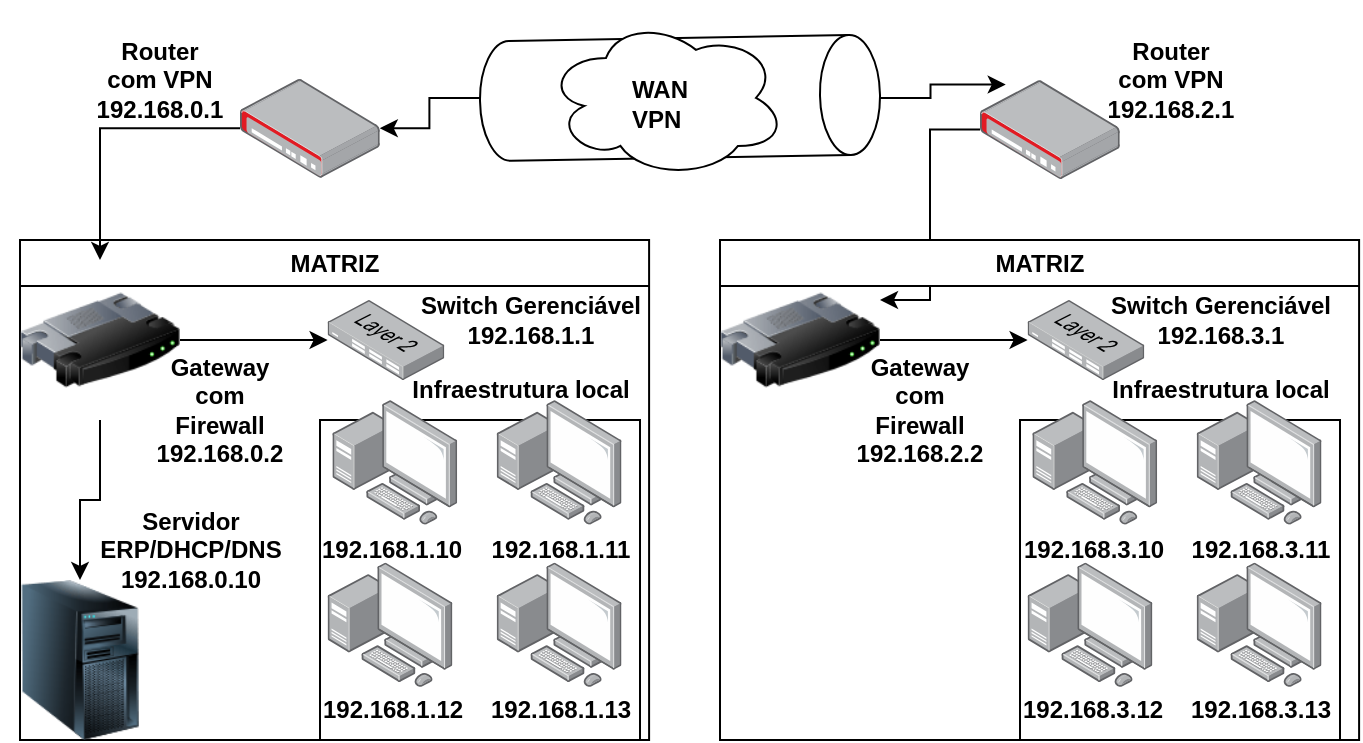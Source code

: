 <mxfile version="27.1.5">
  <diagram name="Página-1" id="674pMMSa583JY-ybLDzm">
    <mxGraphModel dx="983" dy="541" grid="1" gridSize="10" guides="1" tooltips="1" connect="1" arrows="1" fold="1" page="1" pageScale="1" pageWidth="827" pageHeight="1169" math="0" shadow="0">
      <root>
        <mxCell id="0" />
        <mxCell id="1" parent="0" />
        <mxCell id="TOnW8dSfMKB-zaHqt8ry-68" style="edgeStyle=orthogonalEdgeStyle;rounded=0;orthogonalLoop=1;jettySize=auto;html=1;" edge="1" parent="1" source="TOnW8dSfMKB-zaHqt8ry-4" target="TOnW8dSfMKB-zaHqt8ry-66">
          <mxGeometry relative="1" as="geometry" />
        </mxCell>
        <mxCell id="TOnW8dSfMKB-zaHqt8ry-4" value="" style="shape=cylinder3;whiteSpace=wrap;html=1;boundedLbl=1;backgroundOutline=1;size=15;rotation=89;" vertex="1" parent="1">
          <mxGeometry x="390" y="48.95" width="60" height="200" as="geometry" />
        </mxCell>
        <mxCell id="TOnW8dSfMKB-zaHqt8ry-8" value="" style="ellipse;shape=cloud;whiteSpace=wrap;html=1;" vertex="1" parent="1">
          <mxGeometry x="353" y="108.95" width="120" height="80" as="geometry" />
        </mxCell>
        <mxCell id="TOnW8dSfMKB-zaHqt8ry-9" value="&lt;b&gt;WAN&lt;br&gt;VPN&lt;/b&gt;" style="text;strokeColor=none;fillColor=none;align=left;verticalAlign=middle;spacingLeft=4;spacingRight=4;overflow=hidden;points=[[0,0.5],[1,0.5]];portConstraint=eastwest;rotatable=0;whiteSpace=wrap;html=1;" vertex="1" parent="1">
          <mxGeometry x="390" y="133.95" width="100" height="36.05" as="geometry" />
        </mxCell>
        <mxCell id="TOnW8dSfMKB-zaHqt8ry-18" value="MATRIZ" style="swimlane;whiteSpace=wrap;html=1;" vertex="1" parent="1">
          <mxGeometry x="90" y="220" width="314.55" height="250" as="geometry" />
        </mxCell>
        <mxCell id="TOnW8dSfMKB-zaHqt8ry-37" style="edgeStyle=orthogonalEdgeStyle;rounded=0;orthogonalLoop=1;jettySize=auto;html=1;" edge="1" parent="TOnW8dSfMKB-zaHqt8ry-18" source="TOnW8dSfMKB-zaHqt8ry-21" target="TOnW8dSfMKB-zaHqt8ry-23">
          <mxGeometry relative="1" as="geometry" />
        </mxCell>
        <mxCell id="TOnW8dSfMKB-zaHqt8ry-50" style="edgeStyle=orthogonalEdgeStyle;rounded=0;orthogonalLoop=1;jettySize=auto;html=1;entryX=0.5;entryY=0;entryDx=0;entryDy=0;" edge="1" parent="TOnW8dSfMKB-zaHqt8ry-18" source="TOnW8dSfMKB-zaHqt8ry-21" target="TOnW8dSfMKB-zaHqt8ry-44">
          <mxGeometry relative="1" as="geometry" />
        </mxCell>
        <mxCell id="TOnW8dSfMKB-zaHqt8ry-21" value="" style="image;html=1;image=img/lib/clip_art/networking/Router_128x128.png" vertex="1" parent="TOnW8dSfMKB-zaHqt8ry-18">
          <mxGeometry y="10" width="80" height="80" as="geometry" />
        </mxCell>
        <mxCell id="TOnW8dSfMKB-zaHqt8ry-23" value="" style="image;points=[];aspect=fixed;html=1;align=center;shadow=0;dashed=0;image=img/lib/allied_telesis/switch/Switch_24_port_L2.svg;" vertex="1" parent="TOnW8dSfMKB-zaHqt8ry-18">
          <mxGeometry x="153.8" y="30" width="58.35" height="40" as="geometry" />
        </mxCell>
        <mxCell id="TOnW8dSfMKB-zaHqt8ry-26" value="" style="whiteSpace=wrap;html=1;aspect=fixed;" vertex="1" parent="TOnW8dSfMKB-zaHqt8ry-18">
          <mxGeometry x="150" y="90" width="160" height="160" as="geometry" />
        </mxCell>
        <mxCell id="TOnW8dSfMKB-zaHqt8ry-44" value="" style="image;html=1;image=img/lib/clip_art/computers/Server_Tower_128x128.png" vertex="1" parent="TOnW8dSfMKB-zaHqt8ry-18">
          <mxGeometry x="-10" y="170" width="80" height="80" as="geometry" />
        </mxCell>
        <mxCell id="TOnW8dSfMKB-zaHqt8ry-48" value="&lt;b&gt;Gateway com Firewall&lt;br&gt;&lt;/b&gt;&lt;div&gt;&lt;b&gt;192.168.0.2&lt;/b&gt;&lt;/div&gt;" style="text;html=1;align=center;verticalAlign=middle;whiteSpace=wrap;rounded=0;" vertex="1" parent="TOnW8dSfMKB-zaHqt8ry-18">
          <mxGeometry x="70" y="70" width="60" height="30" as="geometry" />
        </mxCell>
        <mxCell id="TOnW8dSfMKB-zaHqt8ry-49" value="&lt;b&gt;Servidor &lt;br&gt;ERP/DHCP/DNS&lt;br&gt;192.168.0.10&lt;/b&gt;" style="text;html=1;align=center;verticalAlign=middle;resizable=0;points=[];autosize=1;strokeColor=none;fillColor=none;" vertex="1" parent="TOnW8dSfMKB-zaHqt8ry-18">
          <mxGeometry x="30" y="125.0" width="110" height="60" as="geometry" />
        </mxCell>
        <mxCell id="TOnW8dSfMKB-zaHqt8ry-51" value="&lt;b&gt;Switch Gerenciável&lt;br&gt;192.168.1.1&lt;/b&gt;" style="text;html=1;align=center;verticalAlign=middle;resizable=0;points=[];autosize=1;strokeColor=none;fillColor=none;" vertex="1" parent="TOnW8dSfMKB-zaHqt8ry-18">
          <mxGeometry x="189.55" y="20" width="130" height="40" as="geometry" />
        </mxCell>
        <mxCell id="TOnW8dSfMKB-zaHqt8ry-56" value="" style="image;points=[];aspect=fixed;html=1;align=center;shadow=0;dashed=0;image=img/lib/allied_telesis/computer_and_terminals/Personal_Computer_with_Server.svg;" vertex="1" parent="TOnW8dSfMKB-zaHqt8ry-18">
          <mxGeometry x="156.2" y="80" width="62.4" height="62.4" as="geometry" />
        </mxCell>
        <mxCell id="TOnW8dSfMKB-zaHqt8ry-57" value="" style="image;points=[];aspect=fixed;html=1;align=center;shadow=0;dashed=0;image=img/lib/allied_telesis/computer_and_terminals/Personal_Computer_with_Server.svg;" vertex="1" parent="TOnW8dSfMKB-zaHqt8ry-18">
          <mxGeometry x="238.35" y="80" width="62.4" height="62.4" as="geometry" />
        </mxCell>
        <mxCell id="TOnW8dSfMKB-zaHqt8ry-58" value="" style="image;points=[];aspect=fixed;html=1;align=center;shadow=0;dashed=0;image=img/lib/allied_telesis/computer_and_terminals/Personal_Computer_with_Server.svg;" vertex="1" parent="TOnW8dSfMKB-zaHqt8ry-18">
          <mxGeometry x="153.8" y="161.2" width="62.4" height="62.4" as="geometry" />
        </mxCell>
        <mxCell id="TOnW8dSfMKB-zaHqt8ry-59" value="" style="image;points=[];aspect=fixed;html=1;align=center;shadow=0;dashed=0;image=img/lib/allied_telesis/computer_and_terminals/Personal_Computer_with_Server.svg;" vertex="1" parent="TOnW8dSfMKB-zaHqt8ry-18">
          <mxGeometry x="238.35" y="161.2" width="62.4" height="62.4" as="geometry" />
        </mxCell>
        <mxCell id="TOnW8dSfMKB-zaHqt8ry-60" value="&lt;b&gt;192.168.1.10&lt;/b&gt;" style="text;html=1;align=center;verticalAlign=middle;whiteSpace=wrap;rounded=0;" vertex="1" parent="TOnW8dSfMKB-zaHqt8ry-18">
          <mxGeometry x="156.2" y="140" width="60" height="30" as="geometry" />
        </mxCell>
        <mxCell id="TOnW8dSfMKB-zaHqt8ry-61" value="&lt;b&gt;192.168.1.11&lt;/b&gt;" style="text;html=1;align=center;verticalAlign=middle;resizable=0;points=[];autosize=1;strokeColor=none;fillColor=none;" vertex="1" parent="TOnW8dSfMKB-zaHqt8ry-18">
          <mxGeometry x="224.55" y="140" width="90" height="30" as="geometry" />
        </mxCell>
        <mxCell id="TOnW8dSfMKB-zaHqt8ry-62" value="&lt;b&gt;192.168.1.12&lt;/b&gt;" style="text;html=1;align=center;verticalAlign=middle;resizable=0;points=[];autosize=1;strokeColor=none;fillColor=none;" vertex="1" parent="TOnW8dSfMKB-zaHqt8ry-18">
          <mxGeometry x="136.2" y="220" width="100" height="30" as="geometry" />
        </mxCell>
        <mxCell id="TOnW8dSfMKB-zaHqt8ry-63" value="&lt;b&gt;192.168.1.13&lt;/b&gt;" style="text;html=1;align=center;verticalAlign=middle;resizable=0;points=[];autosize=1;strokeColor=none;fillColor=none;" vertex="1" parent="TOnW8dSfMKB-zaHqt8ry-18">
          <mxGeometry x="219.55" y="220" width="100" height="30" as="geometry" />
        </mxCell>
        <mxCell id="TOnW8dSfMKB-zaHqt8ry-64" value="&lt;b&gt;Infraestrutura local&lt;/b&gt;" style="text;html=1;align=center;verticalAlign=middle;resizable=0;points=[];autosize=1;strokeColor=none;fillColor=none;" vertex="1" parent="TOnW8dSfMKB-zaHqt8ry-18">
          <mxGeometry x="184.55" y="60" width="130" height="30" as="geometry" />
        </mxCell>
        <mxCell id="TOnW8dSfMKB-zaHqt8ry-46" value="&lt;b&gt;Router com VPN&lt;/b&gt;&lt;br&gt;&lt;div style=&quot;text-align: center;&quot;&gt;&lt;span style=&quot;text-align: start; background-color: transparent;&quot;&gt;&lt;b&gt;192.168.0.1&lt;/b&gt;&lt;/span&gt;&lt;span style=&quot;font-weight: normal; color: light-dark(rgba(0, 0, 0, 0), rgb(237, 237, 237)); font-family: monospace; font-size: 0px; text-align: start; text-wrap-mode: nowrap; background-color: transparent;&quot;&gt;%3CmxGraphModel%3E%3Croot%3E%3CmxCell%20id%3D%220%22%2F%3E%3CmxCell%20id%3D%221%22%20parent%3D%220%22%2F%3E%3CmxCell%20id%3D%222%22%20value%3D%22%22%20style%3D%22image%3Bpoints%3D%5B%5D%3Baspect%3Dfixed%3Bhtml%3D1%3Balign%3Dcenter%3Bshadow%3D0%3Bdashed%3D0%3Bimage%3Dimg%2Flib%2Fallied_telesis%2Fcomputer_and_terminals%2FPersonal_Computer_with_Server.svg%3B%22%20vertex%3D%221%22%20parent%3D%221%22%3E%3CmxGeometry%20x%3D%22220%22%20y%3D%22360%22%20width%3D%2262.4%22%20height%3D%2262.4%22%20as%3D%22geometry%22%2F%3E%3C%2FmxCell%3E%3C%2Froot%3E%3C%2FmxGraphModel%3E&lt;/span&gt;&lt;/div&gt;" style="text;html=1;align=center;verticalAlign=middle;whiteSpace=wrap;rounded=0;" vertex="1" parent="1">
          <mxGeometry x="130" y="100.0" width="60" height="80" as="geometry" />
        </mxCell>
        <mxCell id="TOnW8dSfMKB-zaHqt8ry-90" style="edgeStyle=orthogonalEdgeStyle;rounded=0;orthogonalLoop=1;jettySize=auto;html=1;entryX=1;entryY=0.25;entryDx=0;entryDy=0;" edge="1" parent="1" source="TOnW8dSfMKB-zaHqt8ry-65" target="TOnW8dSfMKB-zaHqt8ry-73">
          <mxGeometry relative="1" as="geometry" />
        </mxCell>
        <mxCell id="TOnW8dSfMKB-zaHqt8ry-65" value="" style="image;points=[];aspect=fixed;html=1;align=center;shadow=0;dashed=0;image=img/lib/allied_telesis/security/Router_VPN.svg;" vertex="1" parent="1">
          <mxGeometry x="570" y="140.0" width="69.89" height="49.6" as="geometry" />
        </mxCell>
        <mxCell id="TOnW8dSfMKB-zaHqt8ry-69" style="edgeStyle=orthogonalEdgeStyle;rounded=0;orthogonalLoop=1;jettySize=auto;html=1;" edge="1" parent="1" source="TOnW8dSfMKB-zaHqt8ry-66" target="TOnW8dSfMKB-zaHqt8ry-21">
          <mxGeometry relative="1" as="geometry" />
        </mxCell>
        <mxCell id="TOnW8dSfMKB-zaHqt8ry-66" value="" style="image;points=[];aspect=fixed;html=1;align=center;shadow=0;dashed=0;image=img/lib/allied_telesis/security/Router_VPN.svg;" vertex="1" parent="1">
          <mxGeometry x="200" y="139.35" width="69.89" height="49.6" as="geometry" />
        </mxCell>
        <mxCell id="TOnW8dSfMKB-zaHqt8ry-70" value="MATRIZ" style="swimlane;whiteSpace=wrap;html=1;" vertex="1" parent="1">
          <mxGeometry x="440" y="220" width="319.55" height="250" as="geometry" />
        </mxCell>
        <mxCell id="TOnW8dSfMKB-zaHqt8ry-71" style="edgeStyle=orthogonalEdgeStyle;rounded=0;orthogonalLoop=1;jettySize=auto;html=1;" edge="1" parent="TOnW8dSfMKB-zaHqt8ry-70" source="TOnW8dSfMKB-zaHqt8ry-73" target="TOnW8dSfMKB-zaHqt8ry-74">
          <mxGeometry relative="1" as="geometry" />
        </mxCell>
        <mxCell id="TOnW8dSfMKB-zaHqt8ry-73" value="" style="image;html=1;image=img/lib/clip_art/networking/Router_128x128.png" vertex="1" parent="TOnW8dSfMKB-zaHqt8ry-70">
          <mxGeometry y="10" width="80" height="80" as="geometry" />
        </mxCell>
        <mxCell id="TOnW8dSfMKB-zaHqt8ry-74" value="" style="image;points=[];aspect=fixed;html=1;align=center;shadow=0;dashed=0;image=img/lib/allied_telesis/switch/Switch_24_port_L2.svg;" vertex="1" parent="TOnW8dSfMKB-zaHqt8ry-70">
          <mxGeometry x="153.8" y="30" width="58.35" height="40" as="geometry" />
        </mxCell>
        <mxCell id="TOnW8dSfMKB-zaHqt8ry-75" value="" style="whiteSpace=wrap;html=1;aspect=fixed;" vertex="1" parent="TOnW8dSfMKB-zaHqt8ry-70">
          <mxGeometry x="150" y="90" width="160" height="160" as="geometry" />
        </mxCell>
        <mxCell id="TOnW8dSfMKB-zaHqt8ry-77" value="&lt;div&gt;&lt;b&gt;Gateway com Firewall&lt;br&gt;192.168.2.2&lt;/b&gt;&lt;/div&gt;" style="text;html=1;align=center;verticalAlign=middle;whiteSpace=wrap;rounded=0;" vertex="1" parent="TOnW8dSfMKB-zaHqt8ry-70">
          <mxGeometry x="70" y="70" width="60" height="30" as="geometry" />
        </mxCell>
        <mxCell id="TOnW8dSfMKB-zaHqt8ry-79" value="&lt;b&gt;Switch Gerenciável&lt;br&gt;192.168.3.1&lt;/b&gt;" style="text;html=1;align=center;verticalAlign=middle;resizable=0;points=[];autosize=1;strokeColor=none;fillColor=none;" vertex="1" parent="TOnW8dSfMKB-zaHqt8ry-70">
          <mxGeometry x="184.55" y="20" width="130" height="40" as="geometry" />
        </mxCell>
        <mxCell id="TOnW8dSfMKB-zaHqt8ry-80" value="" style="image;points=[];aspect=fixed;html=1;align=center;shadow=0;dashed=0;image=img/lib/allied_telesis/computer_and_terminals/Personal_Computer_with_Server.svg;" vertex="1" parent="TOnW8dSfMKB-zaHqt8ry-70">
          <mxGeometry x="156.2" y="80" width="62.4" height="62.4" as="geometry" />
        </mxCell>
        <mxCell id="TOnW8dSfMKB-zaHqt8ry-81" value="" style="image;points=[];aspect=fixed;html=1;align=center;shadow=0;dashed=0;image=img/lib/allied_telesis/computer_and_terminals/Personal_Computer_with_Server.svg;" vertex="1" parent="TOnW8dSfMKB-zaHqt8ry-70">
          <mxGeometry x="238.35" y="80" width="62.4" height="62.4" as="geometry" />
        </mxCell>
        <mxCell id="TOnW8dSfMKB-zaHqt8ry-82" value="" style="image;points=[];aspect=fixed;html=1;align=center;shadow=0;dashed=0;image=img/lib/allied_telesis/computer_and_terminals/Personal_Computer_with_Server.svg;" vertex="1" parent="TOnW8dSfMKB-zaHqt8ry-70">
          <mxGeometry x="153.8" y="161.2" width="62.4" height="62.4" as="geometry" />
        </mxCell>
        <mxCell id="TOnW8dSfMKB-zaHqt8ry-83" value="" style="image;points=[];aspect=fixed;html=1;align=center;shadow=0;dashed=0;image=img/lib/allied_telesis/computer_and_terminals/Personal_Computer_with_Server.svg;" vertex="1" parent="TOnW8dSfMKB-zaHqt8ry-70">
          <mxGeometry x="238.35" y="161.2" width="62.4" height="62.4" as="geometry" />
        </mxCell>
        <mxCell id="TOnW8dSfMKB-zaHqt8ry-84" value="&lt;b&gt;192.168.3.10&lt;/b&gt;" style="text;html=1;align=center;verticalAlign=middle;whiteSpace=wrap;rounded=0;" vertex="1" parent="TOnW8dSfMKB-zaHqt8ry-70">
          <mxGeometry x="157.4" y="140" width="60" height="30" as="geometry" />
        </mxCell>
        <mxCell id="TOnW8dSfMKB-zaHqt8ry-85" value="&lt;b&gt;192.168.3.11&lt;/b&gt;" style="text;html=1;align=center;verticalAlign=middle;resizable=0;points=[];autosize=1;strokeColor=none;fillColor=none;" vertex="1" parent="TOnW8dSfMKB-zaHqt8ry-70">
          <mxGeometry x="224.55" y="140" width="90" height="30" as="geometry" />
        </mxCell>
        <mxCell id="TOnW8dSfMKB-zaHqt8ry-86" value="&lt;b&gt;192.168.3.12&lt;/b&gt;" style="text;html=1;align=center;verticalAlign=middle;resizable=0;points=[];autosize=1;strokeColor=none;fillColor=none;" vertex="1" parent="TOnW8dSfMKB-zaHqt8ry-70">
          <mxGeometry x="136.2" y="220" width="100" height="30" as="geometry" />
        </mxCell>
        <mxCell id="TOnW8dSfMKB-zaHqt8ry-87" value="&lt;b&gt;192.168.3.13&lt;/b&gt;" style="text;html=1;align=center;verticalAlign=middle;resizable=0;points=[];autosize=1;strokeColor=none;fillColor=none;" vertex="1" parent="TOnW8dSfMKB-zaHqt8ry-70">
          <mxGeometry x="219.55" y="220" width="100" height="30" as="geometry" />
        </mxCell>
        <mxCell id="TOnW8dSfMKB-zaHqt8ry-88" value="&lt;b&gt;Infraestrutura local&lt;/b&gt;" style="text;html=1;align=center;verticalAlign=middle;resizable=0;points=[];autosize=1;strokeColor=none;fillColor=none;" vertex="1" parent="TOnW8dSfMKB-zaHqt8ry-70">
          <mxGeometry x="184.55" y="60" width="130" height="30" as="geometry" />
        </mxCell>
        <mxCell id="TOnW8dSfMKB-zaHqt8ry-89" style="edgeStyle=orthogonalEdgeStyle;rounded=0;orthogonalLoop=1;jettySize=auto;html=1;entryX=0.184;entryY=0.046;entryDx=0;entryDy=0;entryPerimeter=0;" edge="1" parent="1" source="TOnW8dSfMKB-zaHqt8ry-4" target="TOnW8dSfMKB-zaHqt8ry-65">
          <mxGeometry relative="1" as="geometry" />
        </mxCell>
        <mxCell id="TOnW8dSfMKB-zaHqt8ry-91" value="&lt;b&gt;Router&lt;br&gt;com VPN&lt;br&gt;&lt;span data-end=&quot;891&quot; data-start=&quot;876&quot;&gt;192.168.2.1&lt;/span&gt;&lt;/b&gt;" style="text;html=1;align=center;verticalAlign=middle;resizable=0;points=[];autosize=1;strokeColor=none;fillColor=none;" vertex="1" parent="1">
          <mxGeometry x="620" y="110" width="90" height="60" as="geometry" />
        </mxCell>
      </root>
    </mxGraphModel>
  </diagram>
</mxfile>
